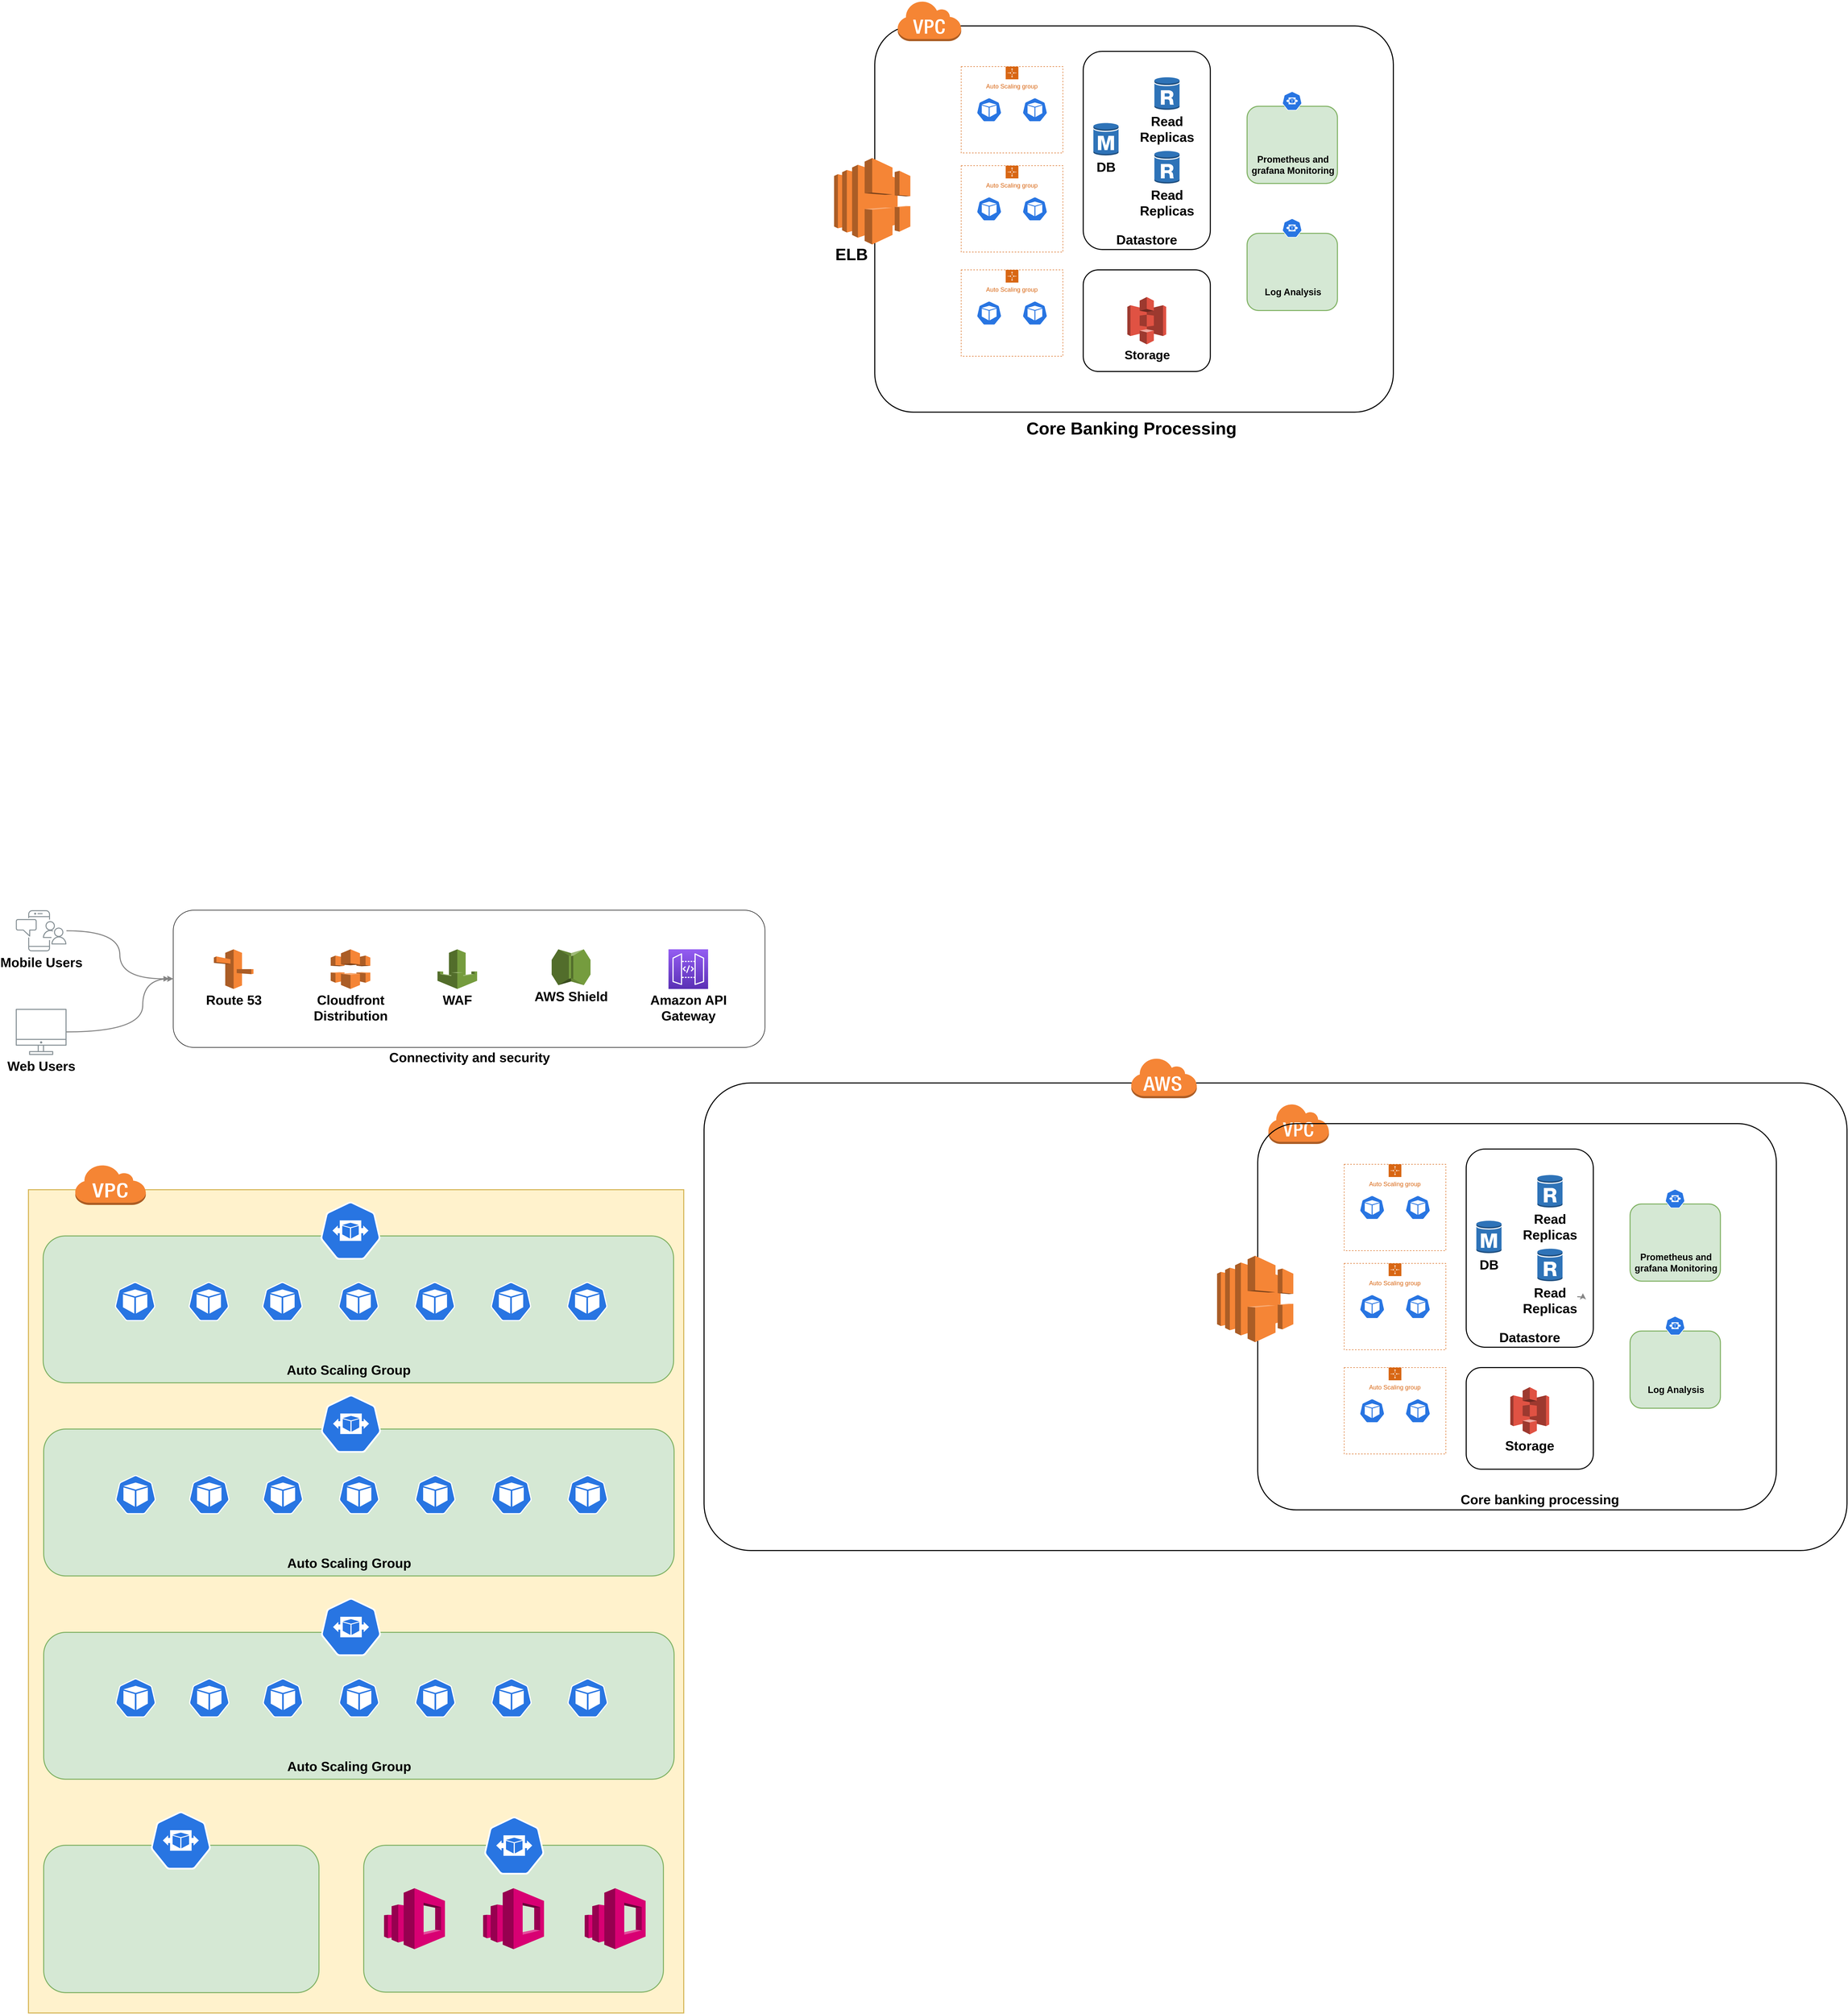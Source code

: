 <mxfile version="15.4.0" type="github">
  <diagram id="Ht1M8jgEwFfnCIfOTk4-" name="Page-1">
    <mxGraphModel dx="2234" dy="3031" grid="1" gridSize="10" guides="1" tooltips="1" connect="1" arrows="1" fold="1" page="1" pageScale="1" pageWidth="1169" pageHeight="827" math="0" shadow="0">
      <root>
        <mxCell id="0" />
        <mxCell id="1" parent="0" />
        <mxCell id="8jDcVQB9mLgturJCLghL-115" value="" style="rounded=0;whiteSpace=wrap;html=1;fontSize=26;strokeWidth=2;fillColor=#fff2cc;strokeColor=#d6b656;fontStyle=1" vertex="1" parent="1">
          <mxGeometry x="190" y="950" width="1290" height="1620" as="geometry" />
        </mxCell>
        <mxCell id="8jDcVQB9mLgturJCLghL-17" value="Connectivity and security" style="text;html=1;align=center;verticalAlign=middle;resizable=0;points=[];autosize=1;strokeColor=none;fillColor=none;fontSize=26;fontStyle=1;fontColor=#000000;" vertex="1" parent="1">
          <mxGeometry x="892.5" y="670" width="330" height="40" as="geometry" />
        </mxCell>
        <mxCell id="8jDcVQB9mLgturJCLghL-16" value="" style="rounded=1;whiteSpace=wrap;html=1;fontSize=26;fontStyle=1;fontColor=#000000;" vertex="1" parent="1">
          <mxGeometry x="475" y="400" width="1165" height="270" as="geometry" />
        </mxCell>
        <mxCell id="UEzPUAAOIrF-is8g5C7q-114" value="Amazon API&lt;br style=&quot;font-size: 26px;&quot;&gt;Gateway&lt;br style=&quot;font-size: 26px;&quot;&gt;" style="outlineConnect=0;fontColor=#000000;gradientColor=#945DF2;gradientDirection=north;fillColor=#5A30B5;strokeColor=#ffffff;dashed=0;verticalLabelPosition=bottom;verticalAlign=top;align=center;html=1;fontSize=26;fontStyle=1;aspect=fixed;shape=mxgraph.aws4.resourceIcon;resIcon=mxgraph.aws4.api_gateway;labelBackgroundColor=#ffffff;" parent="1" vertex="1">
          <mxGeometry x="1450" y="477" width="78" height="78" as="geometry" />
        </mxCell>
        <mxCell id="tOSdlADLp0MFVeMP-LaB-2" value="&lt;font style=&quot;font-size: 26px;&quot;&gt;&lt;span style=&quot;font-size: 26px;&quot;&gt;Cloudfront&lt;br style=&quot;font-size: 26px;&quot;&gt;Distribution&lt;/span&gt;&lt;/font&gt;" style="outlineConnect=0;dashed=0;verticalLabelPosition=bottom;verticalAlign=top;align=center;html=1;shape=mxgraph.aws3.cloudfront;fillColor=#F58536;gradientColor=none;fontSize=26;fontStyle=1;fontColor=#000000;" parent="1" vertex="1">
          <mxGeometry x="785" y="477" width="78" height="78" as="geometry" />
        </mxCell>
        <mxCell id="tOSdlADLp0MFVeMP-LaB-8" value="&lt;span style=&quot;font-size: 26px;&quot;&gt;&lt;font style=&quot;font-size: 26px;&quot;&gt;Route 53&lt;/font&gt;&lt;/span&gt;" style="outlineConnect=0;dashed=0;verticalLabelPosition=bottom;verticalAlign=top;align=center;html=1;shape=mxgraph.aws3.route_53;fillColor=#F58536;gradientColor=none;fontSize=26;fontStyle=1;fontColor=#000000;" parent="1" vertex="1">
          <mxGeometry x="555" y="477" width="78" height="78" as="geometry" />
        </mxCell>
        <mxCell id="tOSdlADLp0MFVeMP-LaB-11" value="" style="group;fontSize=26;fontStyle=1;fontColor=#000000;" parent="1" vertex="1" connectable="0">
          <mxGeometry x="165" y="400" width="100" height="285" as="geometry" />
        </mxCell>
        <mxCell id="UEzPUAAOIrF-is8g5C7q-109" value="Web Users" style="outlineConnect=0;gradientColor=none;fontColor=#000000;strokeColor=none;fillColor=#879196;dashed=0;verticalLabelPosition=bottom;verticalAlign=top;align=center;html=1;fontSize=26;fontStyle=1;aspect=fixed;shape=mxgraph.aws4.illustration_desktop;pointerEvents=1;labelBackgroundColor=#ffffff;" parent="tOSdlADLp0MFVeMP-LaB-11" vertex="1">
          <mxGeometry y="194" width="100" height="91" as="geometry" />
        </mxCell>
        <mxCell id="UEzPUAAOIrF-is8g5C7q-110" value="&lt;font style=&quot;font-size: 26px;&quot;&gt;Mobile Users&lt;/font&gt;" style="outlineConnect=0;gradientColor=none;fontColor=#000000;strokeColor=none;fillColor=#879196;dashed=0;verticalLabelPosition=bottom;verticalAlign=top;align=center;html=1;fontSize=26;fontStyle=1;aspect=fixed;shape=mxgraph.aws4.illustration_notification;pointerEvents=1;labelBackgroundColor=#ffffff;" parent="tOSdlADLp0MFVeMP-LaB-11" vertex="1">
          <mxGeometry width="100" height="81" as="geometry" />
        </mxCell>
        <mxCell id="tOSdlADLp0MFVeMP-LaB-24" style="edgeStyle=orthogonalEdgeStyle;curved=1;rounded=0;orthogonalLoop=1;jettySize=auto;html=1;entryX=0;entryY=0.5;entryDx=0;entryDy=0;endArrow=doubleBlock;endFill=1;strokeColor=#858585;strokeWidth=2;fontSize=26;fontStyle=1;fontColor=#000000;" parent="1" source="UEzPUAAOIrF-is8g5C7q-110" target="8jDcVQB9mLgturJCLghL-16" edge="1">
          <mxGeometry x="165" y="400" as="geometry" />
        </mxCell>
        <mxCell id="8jDcVQB9mLgturJCLghL-1" value="WAF" style="outlineConnect=0;dashed=0;verticalLabelPosition=bottom;verticalAlign=top;align=center;html=1;shape=mxgraph.aws3.waf;fillColor=#759C3E;gradientColor=none;fontSize=26;fontStyle=1;fontColor=#000000;" vertex="1" parent="1">
          <mxGeometry x="995.25" y="477" width="78" height="78" as="geometry" />
        </mxCell>
        <mxCell id="8jDcVQB9mLgturJCLghL-2" style="edgeStyle=orthogonalEdgeStyle;orthogonalLoop=1;jettySize=auto;html=1;entryX=0;entryY=0.5;entryDx=0;entryDy=0;fontSize=26;fontStyle=1;fontColor=#000000;strokeColor=#858585;curved=1;strokeWidth=2;" edge="1" parent="1" source="UEzPUAAOIrF-is8g5C7q-109" target="8jDcVQB9mLgturJCLghL-16">
          <mxGeometry x="165" y="400" as="geometry">
            <Array as="points">
              <mxPoint x="415" y="640" />
              <mxPoint x="415" y="535" />
            </Array>
          </mxGeometry>
        </mxCell>
        <mxCell id="8jDcVQB9mLgturJCLghL-113" value="" style="outlineConnect=0;dashed=0;verticalLabelPosition=bottom;verticalAlign=top;align=center;html=1;shape=mxgraph.aws3.virtual_private_cloud;fillColor=#F58534;gradientColor=none;fontSize=26;fontColor=#000000;strokeWidth=2;fontStyle=1" vertex="1" parent="1">
          <mxGeometry x="281.04" y="900" width="140" height="80" as="geometry" />
        </mxCell>
        <mxCell id="8jDcVQB9mLgturJCLghL-260" value="" style="group;fontSize=26;fontStyle=1" vertex="1" connectable="0" parent="1">
          <mxGeometry x="219" y="970" width="1241" height="360" as="geometry" />
        </mxCell>
        <mxCell id="8jDcVQB9mLgturJCLghL-19" value="" style="rounded=1;whiteSpace=wrap;html=1;fontSize=26;fillColor=#d5e8d4;strokeWidth=2;fontStyle=1;strokeColor=#82b366;" vertex="1" parent="8jDcVQB9mLgturJCLghL-260">
          <mxGeometry y="71.03" width="1241" height="288.97" as="geometry" />
        </mxCell>
        <mxCell id="8jDcVQB9mLgturJCLghL-246" value="" style="sketch=0;html=1;dashed=0;whitespace=wrap;fillColor=#2875E2;strokeColor=#ffffff;points=[[0.005,0.63,0],[0.1,0.2,0],[0.9,0.2,0],[0.5,0,0],[0.995,0.63,0],[0.72,0.99,0],[0.5,1,0],[0.28,0.99,0]];shape=mxgraph.kubernetes.icon;prIcon=hpa;fontSize=26;fontColor=#000000;fontStyle=1" vertex="1" parent="8jDcVQB9mLgturJCLghL-260">
          <mxGeometry x="545.86" width="118.29" height="121.04" as="geometry" />
        </mxCell>
        <mxCell id="8jDcVQB9mLgturJCLghL-250" value="&lt;span style=&quot;font-size: 26px;&quot;&gt;Auto Scaling Group&lt;/span&gt;" style="text;html=1;align=center;verticalAlign=middle;resizable=0;points=[];autosize=1;strokeColor=none;fillColor=none;fontSize=26;fontColor=#000000;fontStyle=1" vertex="1" parent="8jDcVQB9mLgturJCLghL-260">
          <mxGeometry x="471" y="315" width="260" height="40" as="geometry" />
        </mxCell>
        <mxCell id="8jDcVQB9mLgturJCLghL-252" value="" style="sketch=0;html=1;dashed=0;whitespace=wrap;fillColor=#2875E2;strokeColor=#ffffff;points=[[0.005,0.63,0],[0.1,0.2,0],[0.9,0.2,0],[0.5,0,0],[0.995,0.63,0],[0.72,0.99,0],[0.5,1,0],[0.28,0.99,0]];shape=mxgraph.kubernetes.icon;prIcon=pod;fontSize=26;fontColor=#000000;fontStyle=1" vertex="1" parent="8jDcVQB9mLgturJCLghL-260">
          <mxGeometry x="141" y="160" width="80" height="80" as="geometry" />
        </mxCell>
        <mxCell id="8jDcVQB9mLgturJCLghL-253" value="" style="sketch=0;html=1;dashed=0;whitespace=wrap;fillColor=#2875E2;strokeColor=#ffffff;points=[[0.005,0.63,0],[0.1,0.2,0],[0.9,0.2,0],[0.5,0,0],[0.995,0.63,0],[0.72,0.99,0],[0.5,1,0],[0.28,0.99,0]];shape=mxgraph.kubernetes.icon;prIcon=pod;fontSize=26;fontColor=#000000;fontStyle=1" vertex="1" parent="8jDcVQB9mLgturJCLghL-260">
          <mxGeometry x="286" y="160" width="80" height="80" as="geometry" />
        </mxCell>
        <mxCell id="8jDcVQB9mLgturJCLghL-254" value="" style="sketch=0;html=1;dashed=0;whitespace=wrap;fillColor=#2875E2;strokeColor=#ffffff;points=[[0.005,0.63,0],[0.1,0.2,0],[0.9,0.2,0],[0.5,0,0],[0.995,0.63,0],[0.72,0.99,0],[0.5,1,0],[0.28,0.99,0]];shape=mxgraph.kubernetes.icon;prIcon=pod;fontSize=26;fontColor=#000000;fontStyle=1" vertex="1" parent="8jDcVQB9mLgturJCLghL-260">
          <mxGeometry x="431" y="160" width="80" height="80" as="geometry" />
        </mxCell>
        <mxCell id="8jDcVQB9mLgturJCLghL-255" value="" style="sketch=0;html=1;dashed=0;whitespace=wrap;fillColor=#2875E2;strokeColor=#ffffff;points=[[0.005,0.63,0],[0.1,0.2,0],[0.9,0.2,0],[0.5,0,0],[0.995,0.63,0],[0.72,0.99,0],[0.5,1,0],[0.28,0.99,0]];shape=mxgraph.kubernetes.icon;prIcon=pod;fontSize=26;fontColor=#000000;fontStyle=1" vertex="1" parent="8jDcVQB9mLgturJCLghL-260">
          <mxGeometry x="581" y="160" width="80" height="80" as="geometry" />
        </mxCell>
        <mxCell id="8jDcVQB9mLgturJCLghL-256" value="" style="sketch=0;html=1;dashed=0;whitespace=wrap;fillColor=#2875E2;strokeColor=#ffffff;points=[[0.005,0.63,0],[0.1,0.2,0],[0.9,0.2,0],[0.5,0,0],[0.995,0.63,0],[0.72,0.99,0],[0.5,1,0],[0.28,0.99,0]];shape=mxgraph.kubernetes.icon;prIcon=pod;fontSize=26;fontColor=#000000;fontStyle=1" vertex="1" parent="8jDcVQB9mLgturJCLghL-260">
          <mxGeometry x="731" y="160" width="80" height="80" as="geometry" />
        </mxCell>
        <mxCell id="8jDcVQB9mLgturJCLghL-257" value="" style="sketch=0;html=1;dashed=0;whitespace=wrap;fillColor=#2875E2;strokeColor=#ffffff;points=[[0.005,0.63,0],[0.1,0.2,0],[0.9,0.2,0],[0.5,0,0],[0.995,0.63,0],[0.72,0.99,0],[0.5,1,0],[0.28,0.99,0]];shape=mxgraph.kubernetes.icon;prIcon=pod;fontSize=26;fontColor=#000000;fontStyle=1" vertex="1" parent="8jDcVQB9mLgturJCLghL-260">
          <mxGeometry x="881" y="160" width="80" height="80" as="geometry" />
        </mxCell>
        <mxCell id="8jDcVQB9mLgturJCLghL-258" value="" style="sketch=0;html=1;dashed=0;whitespace=wrap;fillColor=#2875E2;strokeColor=#ffffff;points=[[0.005,0.63,0],[0.1,0.2,0],[0.9,0.2,0],[0.5,0,0],[0.995,0.63,0],[0.72,0.99,0],[0.5,1,0],[0.28,0.99,0]];shape=mxgraph.kubernetes.icon;prIcon=pod;fontSize=26;fontColor=#000000;fontStyle=1" vertex="1" parent="8jDcVQB9mLgturJCLghL-260">
          <mxGeometry x="1031" y="160" width="80" height="80" as="geometry" />
        </mxCell>
        <mxCell id="8jDcVQB9mLgturJCLghL-261" value="" style="group;fontSize=26;fontStyle=1" vertex="1" connectable="0" parent="1">
          <mxGeometry x="220" y="1350" width="1241" height="360" as="geometry" />
        </mxCell>
        <mxCell id="8jDcVQB9mLgturJCLghL-262" value="" style="rounded=1;whiteSpace=wrap;html=1;fontSize=26;fillColor=#d5e8d4;strokeWidth=2;fontStyle=1;strokeColor=#82b366;" vertex="1" parent="8jDcVQB9mLgturJCLghL-261">
          <mxGeometry y="71.03" width="1241" height="288.97" as="geometry" />
        </mxCell>
        <mxCell id="8jDcVQB9mLgturJCLghL-263" value="" style="sketch=0;html=1;dashed=0;whitespace=wrap;fillColor=#2875E2;strokeColor=#ffffff;points=[[0.005,0.63,0],[0.1,0.2,0],[0.9,0.2,0],[0.5,0,0],[0.995,0.63,0],[0.72,0.99,0],[0.5,1,0],[0.28,0.99,0]];shape=mxgraph.kubernetes.icon;prIcon=hpa;fontSize=26;fontColor=#000000;fontStyle=1" vertex="1" parent="8jDcVQB9mLgturJCLghL-261">
          <mxGeometry x="545.86" width="118.29" height="121.04" as="geometry" />
        </mxCell>
        <mxCell id="8jDcVQB9mLgturJCLghL-264" value="&lt;span style=&quot;font-size: 26px;&quot;&gt;Auto Scaling Group&lt;/span&gt;" style="text;html=1;align=center;verticalAlign=middle;resizable=0;points=[];autosize=1;strokeColor=none;fillColor=none;fontSize=26;fontColor=#000000;fontStyle=1" vertex="1" parent="8jDcVQB9mLgturJCLghL-261">
          <mxGeometry x="471" y="315" width="260" height="40" as="geometry" />
        </mxCell>
        <mxCell id="8jDcVQB9mLgturJCLghL-265" value="" style="sketch=0;html=1;dashed=0;whitespace=wrap;fillColor=#2875E2;strokeColor=#ffffff;points=[[0.005,0.63,0],[0.1,0.2,0],[0.9,0.2,0],[0.5,0,0],[0.995,0.63,0],[0.72,0.99,0],[0.5,1,0],[0.28,0.99,0]];shape=mxgraph.kubernetes.icon;prIcon=pod;fontSize=26;fontColor=#000000;fontStyle=1" vertex="1" parent="8jDcVQB9mLgturJCLghL-261">
          <mxGeometry x="141" y="160" width="80" height="80" as="geometry" />
        </mxCell>
        <mxCell id="8jDcVQB9mLgturJCLghL-266" value="" style="sketch=0;html=1;dashed=0;whitespace=wrap;fillColor=#2875E2;strokeColor=#ffffff;points=[[0.005,0.63,0],[0.1,0.2,0],[0.9,0.2,0],[0.5,0,0],[0.995,0.63,0],[0.72,0.99,0],[0.5,1,0],[0.28,0.99,0]];shape=mxgraph.kubernetes.icon;prIcon=pod;fontSize=26;fontColor=#000000;fontStyle=1" vertex="1" parent="8jDcVQB9mLgturJCLghL-261">
          <mxGeometry x="286" y="160" width="80" height="80" as="geometry" />
        </mxCell>
        <mxCell id="8jDcVQB9mLgturJCLghL-267" value="" style="sketch=0;html=1;dashed=0;whitespace=wrap;fillColor=#2875E2;strokeColor=#ffffff;points=[[0.005,0.63,0],[0.1,0.2,0],[0.9,0.2,0],[0.5,0,0],[0.995,0.63,0],[0.72,0.99,0],[0.5,1,0],[0.28,0.99,0]];shape=mxgraph.kubernetes.icon;prIcon=pod;fontSize=26;fontColor=#000000;fontStyle=1" vertex="1" parent="8jDcVQB9mLgturJCLghL-261">
          <mxGeometry x="431" y="160" width="80" height="80" as="geometry" />
        </mxCell>
        <mxCell id="8jDcVQB9mLgturJCLghL-268" value="" style="sketch=0;html=1;dashed=0;whitespace=wrap;fillColor=#2875E2;strokeColor=#ffffff;points=[[0.005,0.63,0],[0.1,0.2,0],[0.9,0.2,0],[0.5,0,0],[0.995,0.63,0],[0.72,0.99,0],[0.5,1,0],[0.28,0.99,0]];shape=mxgraph.kubernetes.icon;prIcon=pod;fontSize=26;fontColor=#000000;fontStyle=1" vertex="1" parent="8jDcVQB9mLgturJCLghL-261">
          <mxGeometry x="581" y="160" width="80" height="80" as="geometry" />
        </mxCell>
        <mxCell id="8jDcVQB9mLgturJCLghL-269" value="" style="sketch=0;html=1;dashed=0;whitespace=wrap;fillColor=#2875E2;strokeColor=#ffffff;points=[[0.005,0.63,0],[0.1,0.2,0],[0.9,0.2,0],[0.5,0,0],[0.995,0.63,0],[0.72,0.99,0],[0.5,1,0],[0.28,0.99,0]];shape=mxgraph.kubernetes.icon;prIcon=pod;fontSize=26;fontColor=#000000;fontStyle=1" vertex="1" parent="8jDcVQB9mLgturJCLghL-261">
          <mxGeometry x="731" y="160" width="80" height="80" as="geometry" />
        </mxCell>
        <mxCell id="8jDcVQB9mLgturJCLghL-270" value="" style="sketch=0;html=1;dashed=0;whitespace=wrap;fillColor=#2875E2;strokeColor=#ffffff;points=[[0.005,0.63,0],[0.1,0.2,0],[0.9,0.2,0],[0.5,0,0],[0.995,0.63,0],[0.72,0.99,0],[0.5,1,0],[0.28,0.99,0]];shape=mxgraph.kubernetes.icon;prIcon=pod;fontSize=26;fontColor=#000000;fontStyle=1" vertex="1" parent="8jDcVQB9mLgturJCLghL-261">
          <mxGeometry x="881" y="160" width="80" height="80" as="geometry" />
        </mxCell>
        <mxCell id="8jDcVQB9mLgturJCLghL-271" value="" style="sketch=0;html=1;dashed=0;whitespace=wrap;fillColor=#2875E2;strokeColor=#ffffff;points=[[0.005,0.63,0],[0.1,0.2,0],[0.9,0.2,0],[0.5,0,0],[0.995,0.63,0],[0.72,0.99,0],[0.5,1,0],[0.28,0.99,0]];shape=mxgraph.kubernetes.icon;prIcon=pod;fontSize=26;fontColor=#000000;fontStyle=1" vertex="1" parent="8jDcVQB9mLgturJCLghL-261">
          <mxGeometry x="1031" y="160" width="80" height="80" as="geometry" />
        </mxCell>
        <mxCell id="8jDcVQB9mLgturJCLghL-272" value="" style="group;labelBackgroundColor=default;fontSize=26;fontStyle=1" vertex="1" connectable="0" parent="1">
          <mxGeometry x="220" y="1750" width="1241" height="360" as="geometry" />
        </mxCell>
        <mxCell id="8jDcVQB9mLgturJCLghL-273" value="" style="rounded=1;whiteSpace=wrap;html=1;fontSize=26;fillColor=#d5e8d4;strokeWidth=2;fontStyle=1;strokeColor=#82b366;" vertex="1" parent="8jDcVQB9mLgturJCLghL-272">
          <mxGeometry y="71.03" width="1241" height="288.97" as="geometry" />
        </mxCell>
        <mxCell id="8jDcVQB9mLgturJCLghL-274" value="" style="sketch=0;html=1;dashed=0;whitespace=wrap;fillColor=#2875E2;strokeColor=#ffffff;points=[[0.005,0.63,0],[0.1,0.2,0],[0.9,0.2,0],[0.5,0,0],[0.995,0.63,0],[0.72,0.99,0],[0.5,1,0],[0.28,0.99,0]];shape=mxgraph.kubernetes.icon;prIcon=hpa;fontSize=26;fontColor=#000000;fontStyle=1" vertex="1" parent="8jDcVQB9mLgturJCLghL-272">
          <mxGeometry x="545.86" width="118.29" height="121.04" as="geometry" />
        </mxCell>
        <mxCell id="8jDcVQB9mLgturJCLghL-275" value="&lt;span style=&quot;font-size: 26px;&quot;&gt;Auto Scaling Group&lt;/span&gt;" style="text;html=1;align=center;verticalAlign=middle;resizable=0;points=[];autosize=1;strokeColor=none;fillColor=none;fontSize=26;fontColor=#000000;fontStyle=1" vertex="1" parent="8jDcVQB9mLgturJCLghL-272">
          <mxGeometry x="471" y="315" width="260" height="40" as="geometry" />
        </mxCell>
        <mxCell id="8jDcVQB9mLgturJCLghL-276" value="" style="sketch=0;html=1;dashed=0;whitespace=wrap;fillColor=#2875E2;strokeColor=#ffffff;points=[[0.005,0.63,0],[0.1,0.2,0],[0.9,0.2,0],[0.5,0,0],[0.995,0.63,0],[0.72,0.99,0],[0.5,1,0],[0.28,0.99,0]];shape=mxgraph.kubernetes.icon;prIcon=pod;fontSize=26;fontColor=#000000;fontStyle=1" vertex="1" parent="8jDcVQB9mLgturJCLghL-272">
          <mxGeometry x="141" y="160" width="80" height="80" as="geometry" />
        </mxCell>
        <mxCell id="8jDcVQB9mLgturJCLghL-277" value="" style="sketch=0;html=1;dashed=0;whitespace=wrap;fillColor=#2875E2;strokeColor=#ffffff;points=[[0.005,0.63,0],[0.1,0.2,0],[0.9,0.2,0],[0.5,0,0],[0.995,0.63,0],[0.72,0.99,0],[0.5,1,0],[0.28,0.99,0]];shape=mxgraph.kubernetes.icon;prIcon=pod;fontSize=26;fontColor=#000000;fontStyle=1" vertex="1" parent="8jDcVQB9mLgturJCLghL-272">
          <mxGeometry x="286" y="160" width="80" height="80" as="geometry" />
        </mxCell>
        <mxCell id="8jDcVQB9mLgturJCLghL-278" value="" style="sketch=0;html=1;dashed=0;whitespace=wrap;fillColor=#2875E2;strokeColor=#ffffff;points=[[0.005,0.63,0],[0.1,0.2,0],[0.9,0.2,0],[0.5,0,0],[0.995,0.63,0],[0.72,0.99,0],[0.5,1,0],[0.28,0.99,0]];shape=mxgraph.kubernetes.icon;prIcon=pod;fontSize=26;fontColor=#000000;fontStyle=1" vertex="1" parent="8jDcVQB9mLgturJCLghL-272">
          <mxGeometry x="431" y="160" width="80" height="80" as="geometry" />
        </mxCell>
        <mxCell id="8jDcVQB9mLgturJCLghL-279" value="" style="sketch=0;html=1;dashed=0;whitespace=wrap;fillColor=#2875E2;strokeColor=#ffffff;points=[[0.005,0.63,0],[0.1,0.2,0],[0.9,0.2,0],[0.5,0,0],[0.995,0.63,0],[0.72,0.99,0],[0.5,1,0],[0.28,0.99,0]];shape=mxgraph.kubernetes.icon;prIcon=pod;fontSize=26;fontColor=#000000;fontStyle=1" vertex="1" parent="8jDcVQB9mLgturJCLghL-272">
          <mxGeometry x="581" y="160" width="80" height="80" as="geometry" />
        </mxCell>
        <mxCell id="8jDcVQB9mLgturJCLghL-280" value="" style="sketch=0;html=1;dashed=0;whitespace=wrap;fillColor=#2875E2;strokeColor=#ffffff;points=[[0.005,0.63,0],[0.1,0.2,0],[0.9,0.2,0],[0.5,0,0],[0.995,0.63,0],[0.72,0.99,0],[0.5,1,0],[0.28,0.99,0]];shape=mxgraph.kubernetes.icon;prIcon=pod;fontSize=26;fontColor=#000000;fontStyle=1" vertex="1" parent="8jDcVQB9mLgturJCLghL-272">
          <mxGeometry x="731" y="160" width="80" height="80" as="geometry" />
        </mxCell>
        <mxCell id="8jDcVQB9mLgturJCLghL-281" value="" style="sketch=0;html=1;dashed=0;whitespace=wrap;fillColor=#2875E2;strokeColor=#ffffff;points=[[0.005,0.63,0],[0.1,0.2,0],[0.9,0.2,0],[0.5,0,0],[0.995,0.63,0],[0.72,0.99,0],[0.5,1,0],[0.28,0.99,0]];shape=mxgraph.kubernetes.icon;prIcon=pod;fontSize=26;fontColor=#000000;fontStyle=1" vertex="1" parent="8jDcVQB9mLgturJCLghL-272">
          <mxGeometry x="881" y="160" width="80" height="80" as="geometry" />
        </mxCell>
        <mxCell id="8jDcVQB9mLgturJCLghL-282" value="" style="sketch=0;html=1;dashed=0;whitespace=wrap;fillColor=#2875E2;strokeColor=#ffffff;points=[[0.005,0.63,0],[0.1,0.2,0],[0.9,0.2,0],[0.5,0,0],[0.995,0.63,0],[0.72,0.99,0],[0.5,1,0],[0.28,0.99,0]];shape=mxgraph.kubernetes.icon;prIcon=pod;fontSize=26;fontColor=#000000;fontStyle=1" vertex="1" parent="8jDcVQB9mLgturJCLghL-272">
          <mxGeometry x="1031" y="160" width="80" height="80" as="geometry" />
        </mxCell>
        <mxCell id="8jDcVQB9mLgturJCLghL-297" value="&lt;span style=&quot;font-size: 26px;&quot;&gt;Auto Scaling Group&lt;/span&gt;" style="text;html=1;align=center;verticalAlign=middle;resizable=0;points=[];autosize=1;strokeColor=none;fillColor=none;fontSize=26;fontColor=#000000;fontStyle=1" vertex="1" parent="1">
          <mxGeometry x="364.86" y="2490" width="260" height="40" as="geometry" />
        </mxCell>
        <mxCell id="8jDcVQB9mLgturJCLghL-323" value="" style="group;fontSize=26;fontStyle=1" vertex="1" connectable="0" parent="1">
          <mxGeometry x="850" y="2240" width="650" height="288.97" as="geometry" />
        </mxCell>
        <mxCell id="8jDcVQB9mLgturJCLghL-322" value="" style="rounded=1;whiteSpace=wrap;html=1;fontSize=26;fillColor=#d5e8d4;strokeWidth=2;fontStyle=1;strokeColor=#82b366;" vertex="1" parent="8jDcVQB9mLgturJCLghL-323">
          <mxGeometry width="590" height="288.97" as="geometry" />
        </mxCell>
        <mxCell id="8jDcVQB9mLgturJCLghL-319" value="" style="outlineConnect=0;dashed=0;verticalLabelPosition=bottom;verticalAlign=top;align=center;html=1;shape=mxgraph.aws3.elasticsearch_service;fillColor=#d80073;labelBackgroundColor=default;fontSize=26;strokeWidth=2;strokeColor=#A50040;fontColor=#ffffff;fontStyle=1" vertex="1" parent="8jDcVQB9mLgturJCLghL-323">
          <mxGeometry x="40" y="84.49" width="120" height="120" as="geometry" />
        </mxCell>
        <mxCell id="8jDcVQB9mLgturJCLghL-320" value="" style="outlineConnect=0;dashed=0;verticalLabelPosition=bottom;verticalAlign=top;align=center;html=1;shape=mxgraph.aws3.elasticsearch_service;fillColor=#d80073;labelBackgroundColor=default;fontSize=26;strokeWidth=2;strokeColor=#A50040;fontColor=#ffffff;fontStyle=1" vertex="1" parent="8jDcVQB9mLgturJCLghL-323">
          <mxGeometry x="235" y="84.49" width="120" height="120" as="geometry" />
        </mxCell>
        <mxCell id="8jDcVQB9mLgturJCLghL-321" value="" style="outlineConnect=0;dashed=0;verticalLabelPosition=bottom;verticalAlign=top;align=center;html=1;shape=mxgraph.aws3.elasticsearch_service;fillColor=#d80073;labelBackgroundColor=default;fontSize=26;strokeWidth=2;strokeColor=#A50040;fontColor=#ffffff;fontStyle=1" vertex="1" parent="8jDcVQB9mLgturJCLghL-323">
          <mxGeometry x="435" y="84.49" width="120" height="120" as="geometry" />
        </mxCell>
        <mxCell id="8jDcVQB9mLgturJCLghL-325" value="" style="sketch=0;html=1;dashed=0;whitespace=wrap;fillColor=#2875E2;strokeColor=#ffffff;points=[[0.005,0.63,0],[0.1,0.2,0],[0.9,0.2,0],[0.5,0,0],[0.995,0.63,0],[0.72,0.99,0],[0.5,1,0],[0.28,0.99,0]];shape=mxgraph.kubernetes.icon;prIcon=hpa;fontSize=26;fontColor=#000000;fontStyle=1" vertex="1" parent="1">
          <mxGeometry x="1087.21" y="2180" width="118.29" height="121.04" as="geometry" />
        </mxCell>
        <mxCell id="8jDcVQB9mLgturJCLghL-327" value="&lt;span style=&quot;font-size: 26px;&quot;&gt;AWS Shield&lt;/span&gt;" style="outlineConnect=0;dashed=0;verticalLabelPosition=bottom;verticalAlign=top;align=center;html=1;shape=mxgraph.aws3.shield;fillColor=#759C3E;gradientColor=none;labelBackgroundColor=default;fontSize=26;fontColor=#000000;strokeWidth=2;fontStyle=1" vertex="1" parent="1">
          <mxGeometry x="1220" y="477" width="76.5" height="70.5" as="geometry" />
        </mxCell>
        <mxCell id="8jDcVQB9mLgturJCLghL-328" value="" style="rounded=1;arcSize=10;dashed=0;fillColor=none;gradientColor=none;strokeWidth=2;labelBackgroundColor=default;fontSize=26;fontColor=#000000;fontStyle=1" vertex="1" parent="1">
          <mxGeometry x="1520" y="740" width="2250" height="920" as="geometry" />
        </mxCell>
        <mxCell id="8jDcVQB9mLgturJCLghL-329" value="" style="dashed=0;html=1;shape=mxgraph.aws3.cloud;fillColor=#F58536;gradientColor=none;dashed=0;labelBackgroundColor=default;fontSize=26;fontColor=#000000;strokeWidth=2;fontStyle=1" vertex="1" parent="1">
          <mxGeometry x="2360" y="690" width="130" height="80" as="geometry" />
        </mxCell>
        <mxCell id="8jDcVQB9mLgturJCLghL-352" value="" style="group" vertex="1" connectable="0" parent="1">
          <mxGeometry x="2610" y="780" width="1111" height="850.52" as="geometry" />
        </mxCell>
        <mxCell id="8jDcVQB9mLgturJCLghL-331" value="" style="dashed=0;html=1;shape=mxgraph.aws3.virtual_private_cloud;fillColor=#F58536;gradientColor=none;dashed=0;labelBackgroundColor=default;fontSize=26;fontColor=#000000;strokeWidth=2;fontStyle=1" vertex="1" parent="8jDcVQB9mLgturJCLghL-352">
          <mxGeometry x="20.018" width="120.108" height="80" as="geometry" />
        </mxCell>
        <mxCell id="8jDcVQB9mLgturJCLghL-353" value="Core banking processing" style="text;html=1;align=center;verticalAlign=middle;resizable=0;points=[];autosize=1;strokeColor=none;fillColor=none;fontSize=26;fontColor=#000000;fontStyle=1" vertex="1" parent="8jDcVQB9mLgturJCLghL-352">
          <mxGeometry x="390.351" y="760" width="330" height="40" as="geometry" />
        </mxCell>
        <mxCell id="8jDcVQB9mLgturJCLghL-359" value="&lt;b&gt;Storage&lt;/b&gt;" style="outlineConnect=0;dashed=0;verticalLabelPosition=bottom;verticalAlign=top;align=center;html=1;shape=mxgraph.aws3.s3;fillColor=#E05243;gradientColor=none;labelBackgroundColor=default;fontSize=26;fontColor=#000000;strokeWidth=2;" vertex="1" parent="8jDcVQB9mLgturJCLghL-352">
          <mxGeometry x="497.198" y="558.5" width="76.569" height="93" as="geometry" />
        </mxCell>
        <mxCell id="8jDcVQB9mLgturJCLghL-360" style="edgeStyle=orthogonalEdgeStyle;curved=1;orthogonalLoop=1;jettySize=auto;html=1;exitX=0.5;exitY=0.99;exitDx=0;exitDy=0;exitPerimeter=0;entryX=1;entryY=0.89;entryDx=0;entryDy=0;entryPerimeter=0;fontSize=26;fontColor=#000000;strokeColor=#858585;strokeWidth=2;" edge="1" parent="8jDcVQB9mLgturJCLghL-352">
          <mxGeometry relative="1" as="geometry">
            <mxPoint x="615.304" y="380.34" as="sourcePoint" />
            <mxPoint x="640.076" y="373.74" as="targetPoint" />
          </mxGeometry>
        </mxCell>
        <mxCell id="8jDcVQB9mLgturJCLghL-395" value="" style="group" vertex="1" connectable="0" parent="8jDcVQB9mLgturJCLghL-352">
          <mxGeometry x="-80.072" y="40" width="1146.454" height="770" as="geometry" />
        </mxCell>
        <mxCell id="8jDcVQB9mLgturJCLghL-372" value="" style="rounded=1;whiteSpace=wrap;html=1;labelBackgroundColor=default;fontSize=26;fontColor=#000000;strokeWidth=2;fillColor=none;" vertex="1" parent="8jDcVQB9mLgturJCLghL-395">
          <mxGeometry x="490.441" y="480" width="250.225" height="200" as="geometry" />
        </mxCell>
        <mxCell id="8jDcVQB9mLgturJCLghL-330" value="" style="rounded=1;arcSize=10;dashed=0;fillColor=none;gradientColor=none;strokeWidth=2;labelBackgroundColor=default;fontSize=26;fontColor=#000000;fontStyle=1" vertex="1" parent="8jDcVQB9mLgturJCLghL-395">
          <mxGeometry x="80.072" width="1020.919" height="760" as="geometry" />
        </mxCell>
        <mxCell id="8jDcVQB9mLgturJCLghL-335" value="" style="outlineConnect=0;dashed=0;verticalLabelPosition=bottom;verticalAlign=top;align=center;html=1;shape=mxgraph.aws3.elastic_load_balancing;fillColor=#F58536;gradientColor=none;labelBackgroundColor=default;fontSize=26;fontColor=#000000;strokeWidth=2;" vertex="1" parent="8jDcVQB9mLgturJCLghL-395">
          <mxGeometry y="260" width="150.135" height="170" as="geometry" />
        </mxCell>
        <mxCell id="8jDcVQB9mLgturJCLghL-340" value="" style="group" vertex="1" connectable="0" parent="8jDcVQB9mLgturJCLghL-395">
          <mxGeometry x="250.225" y="275" width="200.18" height="170" as="geometry" />
        </mxCell>
        <mxCell id="8jDcVQB9mLgturJCLghL-341" value="Auto Scaling group" style="points=[[0,0],[0.25,0],[0.5,0],[0.75,0],[1,0],[1,0.25],[1,0.5],[1,0.75],[1,1],[0.75,1],[0.5,1],[0.25,1],[0,1],[0,0.75],[0,0.5],[0,0.25]];outlineConnect=0;gradientColor=none;html=1;whiteSpace=wrap;fontSize=12;fontStyle=0;shape=mxgraph.aws4.groupCenter;grIcon=mxgraph.aws4.group_auto_scaling_group;grStroke=1;strokeColor=#D86613;fillColor=none;verticalAlign=top;align=center;fontColor=#D86613;dashed=1;spacingTop=25;labelBackgroundColor=default;" vertex="1" parent="8jDcVQB9mLgturJCLghL-340">
          <mxGeometry width="200.18" height="170" as="geometry" />
        </mxCell>
        <mxCell id="8jDcVQB9mLgturJCLghL-342" value="" style="sketch=0;html=1;dashed=0;whitespace=wrap;fillColor=#2875E2;strokeColor=#ffffff;points=[[0.005,0.63,0],[0.1,0.2,0],[0.9,0.2,0],[0.5,0,0],[0.995,0.63,0],[0.72,0.99,0],[0.5,1,0],[0.28,0.99,0]];shape=mxgraph.kubernetes.icon;prIcon=pod;labelBackgroundColor=default;fontSize=26;fontColor=#000000;" vertex="1" parent="8jDcVQB9mLgturJCLghL-340">
          <mxGeometry x="30.027" y="61" width="50.045" height="48" as="geometry" />
        </mxCell>
        <mxCell id="8jDcVQB9mLgturJCLghL-343" value="" style="sketch=0;html=1;dashed=0;whitespace=wrap;fillColor=#2875E2;strokeColor=#ffffff;points=[[0.005,0.63,0],[0.1,0.2,0],[0.9,0.2,0],[0.5,0,0],[0.995,0.63,0],[0.72,0.99,0],[0.5,1,0],[0.28,0.99,0]];shape=mxgraph.kubernetes.icon;prIcon=pod;labelBackgroundColor=default;fontSize=26;fontColor=#000000;" vertex="1" parent="8jDcVQB9mLgturJCLghL-340">
          <mxGeometry x="120.108" y="61" width="50.045" height="48" as="geometry" />
        </mxCell>
        <mxCell id="8jDcVQB9mLgturJCLghL-348" value="" style="group" vertex="1" connectable="0" parent="8jDcVQB9mLgturJCLghL-395">
          <mxGeometry x="250.225" y="480" width="200.18" height="170" as="geometry" />
        </mxCell>
        <mxCell id="8jDcVQB9mLgturJCLghL-349" value="Auto Scaling group" style="points=[[0,0],[0.25,0],[0.5,0],[0.75,0],[1,0],[1,0.25],[1,0.5],[1,0.75],[1,1],[0.75,1],[0.5,1],[0.25,1],[0,1],[0,0.75],[0,0.5],[0,0.25]];outlineConnect=0;gradientColor=none;html=1;whiteSpace=wrap;fontSize=12;fontStyle=0;shape=mxgraph.aws4.groupCenter;grIcon=mxgraph.aws4.group_auto_scaling_group;grStroke=1;strokeColor=#D86613;fillColor=none;verticalAlign=top;align=center;fontColor=#D86613;dashed=1;spacingTop=25;labelBackgroundColor=default;" vertex="1" parent="8jDcVQB9mLgturJCLghL-348">
          <mxGeometry width="200.18" height="170" as="geometry" />
        </mxCell>
        <mxCell id="8jDcVQB9mLgturJCLghL-350" value="" style="sketch=0;html=1;dashed=0;whitespace=wrap;fillColor=#2875E2;strokeColor=#ffffff;points=[[0.005,0.63,0],[0.1,0.2,0],[0.9,0.2,0],[0.5,0,0],[0.995,0.63,0],[0.72,0.99,0],[0.5,1,0],[0.28,0.99,0]];shape=mxgraph.kubernetes.icon;prIcon=pod;labelBackgroundColor=default;fontSize=26;fontColor=#000000;" vertex="1" parent="8jDcVQB9mLgturJCLghL-348">
          <mxGeometry x="30.027" y="61" width="50.045" height="48" as="geometry" />
        </mxCell>
        <mxCell id="8jDcVQB9mLgturJCLghL-351" value="" style="sketch=0;html=1;dashed=0;whitespace=wrap;fillColor=#2875E2;strokeColor=#ffffff;points=[[0.005,0.63,0],[0.1,0.2,0],[0.9,0.2,0],[0.5,0,0],[0.995,0.63,0],[0.72,0.99,0],[0.5,1,0],[0.28,0.99,0]];shape=mxgraph.kubernetes.icon;prIcon=pod;labelBackgroundColor=default;fontSize=26;fontColor=#000000;" vertex="1" parent="8jDcVQB9mLgturJCLghL-348">
          <mxGeometry x="120.108" y="61" width="50.045" height="48" as="geometry" />
        </mxCell>
        <mxCell id="8jDcVQB9mLgturJCLghL-339" value="" style="group" vertex="1" connectable="0" parent="8jDcVQB9mLgturJCLghL-395">
          <mxGeometry x="250.225" y="80" width="200.18" height="170" as="geometry" />
        </mxCell>
        <mxCell id="8jDcVQB9mLgturJCLghL-336" value="Auto Scaling group" style="points=[[0,0],[0.25,0],[0.5,0],[0.75,0],[1,0],[1,0.25],[1,0.5],[1,0.75],[1,1],[0.75,1],[0.5,1],[0.25,1],[0,1],[0,0.75],[0,0.5],[0,0.25]];outlineConnect=0;gradientColor=none;html=1;whiteSpace=wrap;fontSize=12;fontStyle=0;shape=mxgraph.aws4.groupCenter;grIcon=mxgraph.aws4.group_auto_scaling_group;grStroke=1;strokeColor=#D86613;fillColor=none;verticalAlign=top;align=center;fontColor=#D86613;dashed=1;spacingTop=25;labelBackgroundColor=default;" vertex="1" parent="8jDcVQB9mLgturJCLghL-339">
          <mxGeometry width="200.18" height="170" as="geometry" />
        </mxCell>
        <mxCell id="8jDcVQB9mLgturJCLghL-337" value="" style="sketch=0;html=1;dashed=0;whitespace=wrap;fillColor=#2875E2;strokeColor=#ffffff;points=[[0.005,0.63,0],[0.1,0.2,0],[0.9,0.2,0],[0.5,0,0],[0.995,0.63,0],[0.72,0.99,0],[0.5,1,0],[0.28,0.99,0]];shape=mxgraph.kubernetes.icon;prIcon=pod;labelBackgroundColor=default;fontSize=26;fontColor=#000000;" vertex="1" parent="8jDcVQB9mLgturJCLghL-339">
          <mxGeometry x="30.027" y="61" width="50.045" height="48" as="geometry" />
        </mxCell>
        <mxCell id="8jDcVQB9mLgturJCLghL-338" value="" style="sketch=0;html=1;dashed=0;whitespace=wrap;fillColor=#2875E2;strokeColor=#ffffff;points=[[0.005,0.63,0],[0.1,0.2,0],[0.9,0.2,0],[0.5,0,0],[0.995,0.63,0],[0.72,0.99,0],[0.5,1,0],[0.28,0.99,0]];shape=mxgraph.kubernetes.icon;prIcon=pod;labelBackgroundColor=default;fontSize=26;fontColor=#000000;" vertex="1" parent="8jDcVQB9mLgturJCLghL-339">
          <mxGeometry x="120.108" y="61" width="50.045" height="48" as="geometry" />
        </mxCell>
        <mxCell id="8jDcVQB9mLgturJCLghL-371" value="" style="group" vertex="1" connectable="0" parent="8jDcVQB9mLgturJCLghL-395">
          <mxGeometry x="490.441" y="50" width="250.225" height="391" as="geometry" />
        </mxCell>
        <mxCell id="8jDcVQB9mLgturJCLghL-364" value="&lt;b&gt;Read &lt;br&gt;Replicas&lt;/b&gt;" style="outlineConnect=0;dashed=0;verticalLabelPosition=bottom;verticalAlign=top;align=center;html=1;shape=mxgraph.aws3.rds_db_instance_read_replica;fillColor=#2E73B8;gradientColor=none;labelBackgroundColor=default;fontSize=26;fontColor=#000000;strokeWidth=2;" vertex="1" parent="8jDcVQB9mLgturJCLghL-371">
          <mxGeometry x="140.126" y="50" width="49.545" height="66" as="geometry" />
        </mxCell>
        <mxCell id="8jDcVQB9mLgturJCLghL-365" value="&lt;b&gt;DB&lt;/b&gt;" style="outlineConnect=0;dashed=0;verticalLabelPosition=bottom;verticalAlign=top;align=center;html=1;shape=mxgraph.aws3.rds_db_instance;fillColor=#2E73B8;gradientColor=none;labelBackgroundColor=default;fontSize=26;fontColor=#000000;strokeWidth=2;" vertex="1" parent="8jDcVQB9mLgturJCLghL-371">
          <mxGeometry x="20.018" y="140" width="49.545" height="66" as="geometry" />
        </mxCell>
        <mxCell id="8jDcVQB9mLgturJCLghL-366" value="&lt;b&gt;Read&lt;br&gt;Replicas&lt;/b&gt;" style="outlineConnect=0;dashed=0;verticalLabelPosition=bottom;verticalAlign=top;align=center;html=1;shape=mxgraph.aws3.rds_db_instance_read_replica;fillColor=#2E73B8;gradientColor=none;labelBackgroundColor=default;fontSize=26;fontColor=#000000;strokeWidth=2;" vertex="1" parent="8jDcVQB9mLgturJCLghL-371">
          <mxGeometry x="140.126" y="195" width="49.545" height="66" as="geometry" />
        </mxCell>
        <mxCell id="8jDcVQB9mLgturJCLghL-363" value="" style="rounded=1;whiteSpace=wrap;html=1;labelBackgroundColor=default;fontSize=26;fontColor=#000000;strokeWidth=2;fillColor=none;" vertex="1" parent="8jDcVQB9mLgturJCLghL-371">
          <mxGeometry width="250.225" height="390" as="geometry" />
        </mxCell>
        <mxCell id="8jDcVQB9mLgturJCLghL-373" value="&lt;b&gt;Datastore&lt;/b&gt;" style="text;html=1;align=center;verticalAlign=middle;resizable=0;points=[];autosize=1;strokeColor=none;fillColor=none;fontSize=26;fontColor=#000000;" vertex="1" parent="8jDcVQB9mLgturJCLghL-371">
          <mxGeometry x="55.05" y="351" width="140" height="40" as="geometry" />
        </mxCell>
        <mxCell id="8jDcVQB9mLgturJCLghL-382" value="" style="group" vertex="1" connectable="0" parent="8jDcVQB9mLgturJCLghL-395">
          <mxGeometry x="760.685" y="80" width="385.77" height="440" as="geometry" />
        </mxCell>
        <mxCell id="8jDcVQB9mLgturJCLghL-375" value="" style="group" vertex="1" connectable="0" parent="8jDcVQB9mLgturJCLghL-382">
          <mxGeometry x="52.349" width="333.42" height="401.91" as="geometry" />
        </mxCell>
        <mxCell id="8jDcVQB9mLgturJCLghL-376" value="" style="rounded=1;whiteSpace=wrap;html=1;fontSize=26;fillColor=#d5e8d4;strokeWidth=2;fontStyle=1;strokeColor=#82b366;" vertex="1" parent="8jDcVQB9mLgturJCLghL-375">
          <mxGeometry y="78.15" width="177.86" height="151.85" as="geometry" />
        </mxCell>
        <mxCell id="8jDcVQB9mLgturJCLghL-377" value="" style="sketch=0;html=1;dashed=0;whitespace=wrap;fillColor=#2875E2;strokeColor=#ffffff;points=[[0.005,0.63,0],[0.1,0.2,0],[0.9,0.2,0],[0.5,0,0],[0.995,0.63,0],[0.72,0.99,0],[0.5,1,0],[0.28,0.99,0]];shape=mxgraph.kubernetes.icon;prIcon=hpa;fontSize=26;fontColor=#000000;fontStyle=1" vertex="1" parent="8jDcVQB9mLgturJCLghL-375">
          <mxGeometry x="69.204" width="38.823" height="135.131" as="geometry" />
        </mxCell>
        <mxCell id="8jDcVQB9mLgturJCLghL-378" value="" style="shape=image;html=1;verticalAlign=top;verticalLabelPosition=bottom;labelBackgroundColor=#ffffff;imageAspect=0;aspect=fixed;image=https://cdn4.iconfinder.com/data/icons/logos-brands-5/24/grafana-128.png;fontSize=26;fontColor=#000000;strokeWidth=2;fillColor=none;fontStyle=1" vertex="1" parent="8jDcVQB9mLgturJCLghL-375">
          <mxGeometry x="72.763" y="111.997" width="33.565" height="33.57" as="geometry" />
        </mxCell>
        <mxCell id="8jDcVQB9mLgturJCLghL-379" value="" style="shape=image;html=1;verticalAlign=top;verticalLabelPosition=bottom;labelBackgroundColor=#ffffff;imageAspect=0;aspect=fixed;image=https://cdn4.iconfinder.com/data/icons/logos-brands-5/24/grafana-128.png;fontSize=26;fontColor=#000000;strokeWidth=2;fillColor=none;fontStyle=1" vertex="1" parent="8jDcVQB9mLgturJCLghL-375">
          <mxGeometry x="13.124" y="111.997" width="33.57" height="33.57" as="geometry" />
        </mxCell>
        <mxCell id="8jDcVQB9mLgturJCLghL-380" value="" style="shape=image;html=1;verticalAlign=top;verticalLabelPosition=bottom;labelBackgroundColor=#ffffff;imageAspect=0;aspect=fixed;image=https://cdn4.iconfinder.com/data/icons/logos-brands-5/24/grafana-128.png;fontSize=26;fontColor=#000000;strokeWidth=2;fillColor=none;fontStyle=1" vertex="1" parent="8jDcVQB9mLgturJCLghL-375">
          <mxGeometry x="132.813" y="111.997" width="33.565" height="33.57" as="geometry" />
        </mxCell>
        <mxCell id="8jDcVQB9mLgturJCLghL-381" value="&lt;b style=&quot;font-size: 18px&quot;&gt;Prometheus and &lt;br&gt;grafana Monitoring&lt;/b&gt;" style="text;html=1;align=center;verticalAlign=middle;resizable=0;points=[];autosize=1;strokeColor=none;fillColor=none;fontSize=18;fontColor=#000000;" vertex="1" parent="8jDcVQB9mLgturJCLghL-375">
          <mxGeometry x="3.414e-13" y="169.005" width="180" height="50" as="geometry" />
        </mxCell>
        <mxCell id="8jDcVQB9mLgturJCLghL-385" value="" style="group" vertex="1" connectable="0" parent="8jDcVQB9mLgturJCLghL-395">
          <mxGeometry x="760.685" y="330" width="385.77" height="440" as="geometry" />
        </mxCell>
        <mxCell id="8jDcVQB9mLgturJCLghL-386" value="" style="group" vertex="1" connectable="0" parent="8jDcVQB9mLgturJCLghL-385">
          <mxGeometry x="52.349" width="333.42" height="401.91" as="geometry" />
        </mxCell>
        <mxCell id="8jDcVQB9mLgturJCLghL-387" value="" style="rounded=1;whiteSpace=wrap;html=1;fontSize=26;fillColor=#d5e8d4;strokeWidth=2;fontStyle=1;strokeColor=#82b366;" vertex="1" parent="8jDcVQB9mLgturJCLghL-386">
          <mxGeometry y="78.15" width="177.86" height="151.85" as="geometry" />
        </mxCell>
        <mxCell id="8jDcVQB9mLgturJCLghL-388" value="" style="sketch=0;html=1;dashed=0;whitespace=wrap;fillColor=#2875E2;strokeColor=#ffffff;points=[[0.005,0.63,0],[0.1,0.2,0],[0.9,0.2,0],[0.5,0,0],[0.995,0.63,0],[0.72,0.99,0],[0.5,1,0],[0.28,0.99,0]];shape=mxgraph.kubernetes.icon;prIcon=hpa;fontSize=26;fontColor=#000000;fontStyle=1" vertex="1" parent="8jDcVQB9mLgturJCLghL-386">
          <mxGeometry x="69.204" width="38.823" height="135.131" as="geometry" />
        </mxCell>
        <mxCell id="8jDcVQB9mLgturJCLghL-392" value="&lt;b&gt;Log Analysis&lt;/b&gt;" style="text;html=1;align=center;verticalAlign=middle;resizable=0;points=[];autosize=1;strokeColor=none;fillColor=none;fontSize=18;fontColor=#000000;" vertex="1" parent="8jDcVQB9mLgturJCLghL-386">
          <mxGeometry x="25.023" y="179.005" width="130" height="30" as="geometry" />
        </mxCell>
        <mxCell id="8jDcVQB9mLgturJCLghL-362" value="" style="shape=image;html=1;verticalAlign=top;verticalLabelPosition=bottom;labelBackgroundColor=#ffffff;imageAspect=0;aspect=fixed;image=https://cdn4.iconfinder.com/data/icons/logos-brands-5/24/elasticsearch-128.png;fontSize=26;fontColor=#000000;strokeWidth=2;fillColor=none;" vertex="1" parent="8jDcVQB9mLgturJCLghL-386">
          <mxGeometry x="17.714" y="113.0" width="33.57" height="33.57" as="geometry" />
        </mxCell>
        <mxCell id="8jDcVQB9mLgturJCLghL-393" value="" style="shape=image;html=1;verticalAlign=top;verticalLabelPosition=bottom;labelBackgroundColor=#ffffff;imageAspect=0;aspect=fixed;image=https://cdn4.iconfinder.com/data/icons/logos-brands-5/24/elasticsearch-128.png;fontSize=26;fontColor=#000000;strokeWidth=2;fillColor=none;" vertex="1" parent="8jDcVQB9mLgturJCLghL-386">
          <mxGeometry x="72.763" y="113.0" width="33.57" height="33.57" as="geometry" />
        </mxCell>
        <mxCell id="8jDcVQB9mLgturJCLghL-394" value="" style="shape=image;html=1;verticalAlign=top;verticalLabelPosition=bottom;labelBackgroundColor=#ffffff;imageAspect=0;aspect=fixed;image=https://cdn4.iconfinder.com/data/icons/logos-brands-5/24/elasticsearch-128.png;fontSize=26;fontColor=#000000;strokeWidth=2;fillColor=none;" vertex="1" parent="8jDcVQB9mLgturJCLghL-386">
          <mxGeometry x="127.813" y="113.0" width="33.57" height="33.57" as="geometry" />
        </mxCell>
        <mxCell id="8jDcVQB9mLgturJCLghL-396" value="" style="group" vertex="1" connectable="0" parent="8jDcVQB9mLgturJCLghL-352">
          <mxGeometry x="-834.002" y="-2120" width="1146.454" height="770" as="geometry" />
        </mxCell>
        <mxCell id="8jDcVQB9mLgturJCLghL-397" value="" style="rounded=1;arcSize=10;dashed=0;fillColor=none;gradientColor=none;strokeWidth=2;labelBackgroundColor=default;fontSize=26;fontColor=#000000;fontStyle=1" vertex="1" parent="8jDcVQB9mLgturJCLghL-396">
          <mxGeometry x="80.072" width="1020.919" height="760" as="geometry" />
        </mxCell>
        <mxCell id="8jDcVQB9mLgturJCLghL-398" value="" style="outlineConnect=0;dashed=0;verticalLabelPosition=bottom;verticalAlign=top;align=center;html=1;shape=mxgraph.aws3.elastic_load_balancing;fillColor=#F58536;gradientColor=none;labelBackgroundColor=default;fontSize=26;fontColor=#000000;strokeWidth=2;" vertex="1" parent="8jDcVQB9mLgturJCLghL-396">
          <mxGeometry y="260" width="150.135" height="170" as="geometry" />
        </mxCell>
        <mxCell id="8jDcVQB9mLgturJCLghL-399" value="" style="group" vertex="1" connectable="0" parent="8jDcVQB9mLgturJCLghL-396">
          <mxGeometry x="250.225" y="275" width="200.18" height="170" as="geometry" />
        </mxCell>
        <mxCell id="8jDcVQB9mLgturJCLghL-400" value="Auto Scaling group" style="points=[[0,0],[0.25,0],[0.5,0],[0.75,0],[1,0],[1,0.25],[1,0.5],[1,0.75],[1,1],[0.75,1],[0.5,1],[0.25,1],[0,1],[0,0.75],[0,0.5],[0,0.25]];outlineConnect=0;gradientColor=none;html=1;whiteSpace=wrap;fontSize=12;fontStyle=0;shape=mxgraph.aws4.groupCenter;grIcon=mxgraph.aws4.group_auto_scaling_group;grStroke=1;strokeColor=#D86613;fillColor=none;verticalAlign=top;align=center;fontColor=#D86613;dashed=1;spacingTop=25;labelBackgroundColor=default;" vertex="1" parent="8jDcVQB9mLgturJCLghL-399">
          <mxGeometry width="200.18" height="170" as="geometry" />
        </mxCell>
        <mxCell id="8jDcVQB9mLgturJCLghL-401" value="" style="sketch=0;html=1;dashed=0;whitespace=wrap;fillColor=#2875E2;strokeColor=#ffffff;points=[[0.005,0.63,0],[0.1,0.2,0],[0.9,0.2,0],[0.5,0,0],[0.995,0.63,0],[0.72,0.99,0],[0.5,1,0],[0.28,0.99,0]];shape=mxgraph.kubernetes.icon;prIcon=pod;labelBackgroundColor=default;fontSize=26;fontColor=#000000;" vertex="1" parent="8jDcVQB9mLgturJCLghL-399">
          <mxGeometry x="30.027" y="61" width="50.045" height="48" as="geometry" />
        </mxCell>
        <mxCell id="8jDcVQB9mLgturJCLghL-402" value="" style="sketch=0;html=1;dashed=0;whitespace=wrap;fillColor=#2875E2;strokeColor=#ffffff;points=[[0.005,0.63,0],[0.1,0.2,0],[0.9,0.2,0],[0.5,0,0],[0.995,0.63,0],[0.72,0.99,0],[0.5,1,0],[0.28,0.99,0]];shape=mxgraph.kubernetes.icon;prIcon=pod;labelBackgroundColor=default;fontSize=26;fontColor=#000000;" vertex="1" parent="8jDcVQB9mLgturJCLghL-399">
          <mxGeometry x="120.108" y="61" width="50.045" height="48" as="geometry" />
        </mxCell>
        <mxCell id="8jDcVQB9mLgturJCLghL-403" value="" style="group" vertex="1" connectable="0" parent="8jDcVQB9mLgturJCLghL-396">
          <mxGeometry x="250.225" y="480" width="200.18" height="170" as="geometry" />
        </mxCell>
        <mxCell id="8jDcVQB9mLgturJCLghL-404" value="Auto Scaling group" style="points=[[0,0],[0.25,0],[0.5,0],[0.75,0],[1,0],[1,0.25],[1,0.5],[1,0.75],[1,1],[0.75,1],[0.5,1],[0.25,1],[0,1],[0,0.75],[0,0.5],[0,0.25]];outlineConnect=0;gradientColor=none;html=1;whiteSpace=wrap;fontSize=12;fontStyle=0;shape=mxgraph.aws4.groupCenter;grIcon=mxgraph.aws4.group_auto_scaling_group;grStroke=1;strokeColor=#D86613;fillColor=none;verticalAlign=top;align=center;fontColor=#D86613;dashed=1;spacingTop=25;labelBackgroundColor=default;" vertex="1" parent="8jDcVQB9mLgturJCLghL-403">
          <mxGeometry width="200.18" height="170" as="geometry" />
        </mxCell>
        <mxCell id="8jDcVQB9mLgturJCLghL-405" value="" style="sketch=0;html=1;dashed=0;whitespace=wrap;fillColor=#2875E2;strokeColor=#ffffff;points=[[0.005,0.63,0],[0.1,0.2,0],[0.9,0.2,0],[0.5,0,0],[0.995,0.63,0],[0.72,0.99,0],[0.5,1,0],[0.28,0.99,0]];shape=mxgraph.kubernetes.icon;prIcon=pod;labelBackgroundColor=default;fontSize=26;fontColor=#000000;" vertex="1" parent="8jDcVQB9mLgturJCLghL-403">
          <mxGeometry x="30.027" y="61" width="50.045" height="48" as="geometry" />
        </mxCell>
        <mxCell id="8jDcVQB9mLgturJCLghL-406" value="" style="sketch=0;html=1;dashed=0;whitespace=wrap;fillColor=#2875E2;strokeColor=#ffffff;points=[[0.005,0.63,0],[0.1,0.2,0],[0.9,0.2,0],[0.5,0,0],[0.995,0.63,0],[0.72,0.99,0],[0.5,1,0],[0.28,0.99,0]];shape=mxgraph.kubernetes.icon;prIcon=pod;labelBackgroundColor=default;fontSize=26;fontColor=#000000;" vertex="1" parent="8jDcVQB9mLgturJCLghL-403">
          <mxGeometry x="120.108" y="61" width="50.045" height="48" as="geometry" />
        </mxCell>
        <mxCell id="8jDcVQB9mLgturJCLghL-407" value="" style="group" vertex="1" connectable="0" parent="8jDcVQB9mLgturJCLghL-396">
          <mxGeometry x="250.225" y="80" width="200.18" height="170" as="geometry" />
        </mxCell>
        <mxCell id="8jDcVQB9mLgturJCLghL-408" value="Auto Scaling group" style="points=[[0,0],[0.25,0],[0.5,0],[0.75,0],[1,0],[1,0.25],[1,0.5],[1,0.75],[1,1],[0.75,1],[0.5,1],[0.25,1],[0,1],[0,0.75],[0,0.5],[0,0.25]];outlineConnect=0;gradientColor=none;html=1;whiteSpace=wrap;fontSize=12;fontStyle=0;shape=mxgraph.aws4.groupCenter;grIcon=mxgraph.aws4.group_auto_scaling_group;grStroke=1;strokeColor=#D86613;fillColor=none;verticalAlign=top;align=center;fontColor=#D86613;dashed=1;spacingTop=25;labelBackgroundColor=default;" vertex="1" parent="8jDcVQB9mLgturJCLghL-407">
          <mxGeometry width="200.18" height="170" as="geometry" />
        </mxCell>
        <mxCell id="8jDcVQB9mLgturJCLghL-409" value="" style="sketch=0;html=1;dashed=0;whitespace=wrap;fillColor=#2875E2;strokeColor=#ffffff;points=[[0.005,0.63,0],[0.1,0.2,0],[0.9,0.2,0],[0.5,0,0],[0.995,0.63,0],[0.72,0.99,0],[0.5,1,0],[0.28,0.99,0]];shape=mxgraph.kubernetes.icon;prIcon=pod;labelBackgroundColor=default;fontSize=26;fontColor=#000000;" vertex="1" parent="8jDcVQB9mLgturJCLghL-407">
          <mxGeometry x="30.027" y="61" width="50.045" height="48" as="geometry" />
        </mxCell>
        <mxCell id="8jDcVQB9mLgturJCLghL-410" value="" style="sketch=0;html=1;dashed=0;whitespace=wrap;fillColor=#2875E2;strokeColor=#ffffff;points=[[0.005,0.63,0],[0.1,0.2,0],[0.9,0.2,0],[0.5,0,0],[0.995,0.63,0],[0.72,0.99,0],[0.5,1,0],[0.28,0.99,0]];shape=mxgraph.kubernetes.icon;prIcon=pod;labelBackgroundColor=default;fontSize=26;fontColor=#000000;" vertex="1" parent="8jDcVQB9mLgturJCLghL-407">
          <mxGeometry x="120.108" y="61" width="50.045" height="48" as="geometry" />
        </mxCell>
        <mxCell id="8jDcVQB9mLgturJCLghL-411" value="" style="group" vertex="1" connectable="0" parent="8jDcVQB9mLgturJCLghL-396">
          <mxGeometry x="490.441" y="50" width="250.225" height="391" as="geometry" />
        </mxCell>
        <mxCell id="8jDcVQB9mLgturJCLghL-412" value="&lt;b&gt;Read &lt;br&gt;Replicas&lt;/b&gt;" style="outlineConnect=0;dashed=0;verticalLabelPosition=bottom;verticalAlign=top;align=center;html=1;shape=mxgraph.aws3.rds_db_instance_read_replica;fillColor=#2E73B8;gradientColor=none;labelBackgroundColor=default;fontSize=26;fontColor=#000000;strokeWidth=2;" vertex="1" parent="8jDcVQB9mLgturJCLghL-411">
          <mxGeometry x="140.126" y="50" width="49.545" height="66" as="geometry" />
        </mxCell>
        <mxCell id="8jDcVQB9mLgturJCLghL-413" value="&lt;b&gt;DB&lt;/b&gt;" style="outlineConnect=0;dashed=0;verticalLabelPosition=bottom;verticalAlign=top;align=center;html=1;shape=mxgraph.aws3.rds_db_instance;fillColor=#2E73B8;gradientColor=none;labelBackgroundColor=default;fontSize=26;fontColor=#000000;strokeWidth=2;" vertex="1" parent="8jDcVQB9mLgturJCLghL-411">
          <mxGeometry x="20.018" y="140" width="49.545" height="66" as="geometry" />
        </mxCell>
        <mxCell id="8jDcVQB9mLgturJCLghL-414" value="&lt;b&gt;Read&lt;br&gt;Replicas&lt;/b&gt;" style="outlineConnect=0;dashed=0;verticalLabelPosition=bottom;verticalAlign=top;align=center;html=1;shape=mxgraph.aws3.rds_db_instance_read_replica;fillColor=#2E73B8;gradientColor=none;labelBackgroundColor=default;fontSize=26;fontColor=#000000;strokeWidth=2;" vertex="1" parent="8jDcVQB9mLgturJCLghL-411">
          <mxGeometry x="140.126" y="195" width="49.545" height="66" as="geometry" />
        </mxCell>
        <mxCell id="8jDcVQB9mLgturJCLghL-415" value="" style="rounded=1;whiteSpace=wrap;html=1;labelBackgroundColor=default;fontSize=26;fontColor=#000000;strokeWidth=2;fillColor=none;" vertex="1" parent="8jDcVQB9mLgturJCLghL-411">
          <mxGeometry width="250.225" height="390" as="geometry" />
        </mxCell>
        <mxCell id="8jDcVQB9mLgturJCLghL-416" value="&lt;b&gt;Datastore&lt;/b&gt;" style="text;html=1;align=center;verticalAlign=middle;resizable=0;points=[];autosize=1;strokeColor=none;fillColor=none;fontSize=26;fontColor=#000000;" vertex="1" parent="8jDcVQB9mLgturJCLghL-411">
          <mxGeometry x="55.05" y="351" width="140" height="40" as="geometry" />
        </mxCell>
        <mxCell id="8jDcVQB9mLgturJCLghL-417" value="" style="rounded=1;whiteSpace=wrap;html=1;labelBackgroundColor=default;fontSize=26;fontColor=#000000;strokeWidth=2;fillColor=none;" vertex="1" parent="8jDcVQB9mLgturJCLghL-396">
          <mxGeometry x="490.441" y="480" width="250.225" height="200" as="geometry" />
        </mxCell>
        <mxCell id="8jDcVQB9mLgturJCLghL-418" value="" style="group" vertex="1" connectable="0" parent="8jDcVQB9mLgturJCLghL-396">
          <mxGeometry x="760.685" y="80" width="385.77" height="440" as="geometry" />
        </mxCell>
        <mxCell id="8jDcVQB9mLgturJCLghL-419" value="" style="group" vertex="1" connectable="0" parent="8jDcVQB9mLgturJCLghL-418">
          <mxGeometry x="52.349" width="333.42" height="401.91" as="geometry" />
        </mxCell>
        <mxCell id="8jDcVQB9mLgturJCLghL-420" value="" style="rounded=1;whiteSpace=wrap;html=1;fontSize=26;fillColor=#d5e8d4;strokeWidth=2;fontStyle=1;strokeColor=#82b366;" vertex="1" parent="8jDcVQB9mLgturJCLghL-419">
          <mxGeometry y="78.15" width="177.86" height="151.85" as="geometry" />
        </mxCell>
        <mxCell id="8jDcVQB9mLgturJCLghL-421" value="" style="sketch=0;html=1;dashed=0;whitespace=wrap;fillColor=#2875E2;strokeColor=#ffffff;points=[[0.005,0.63,0],[0.1,0.2,0],[0.9,0.2,0],[0.5,0,0],[0.995,0.63,0],[0.72,0.99,0],[0.5,1,0],[0.28,0.99,0]];shape=mxgraph.kubernetes.icon;prIcon=hpa;fontSize=26;fontColor=#000000;fontStyle=1" vertex="1" parent="8jDcVQB9mLgturJCLghL-419">
          <mxGeometry x="69.204" width="38.823" height="135.131" as="geometry" />
        </mxCell>
        <mxCell id="8jDcVQB9mLgturJCLghL-422" value="" style="shape=image;html=1;verticalAlign=top;verticalLabelPosition=bottom;labelBackgroundColor=#ffffff;imageAspect=0;aspect=fixed;image=https://cdn4.iconfinder.com/data/icons/logos-brands-5/24/grafana-128.png;fontSize=26;fontColor=#000000;strokeWidth=2;fillColor=none;fontStyle=1" vertex="1" parent="8jDcVQB9mLgturJCLghL-419">
          <mxGeometry x="72.763" y="111.997" width="33.565" height="33.57" as="geometry" />
        </mxCell>
        <mxCell id="8jDcVQB9mLgturJCLghL-423" value="" style="shape=image;html=1;verticalAlign=top;verticalLabelPosition=bottom;labelBackgroundColor=#ffffff;imageAspect=0;aspect=fixed;image=https://cdn4.iconfinder.com/data/icons/logos-brands-5/24/grafana-128.png;fontSize=26;fontColor=#000000;strokeWidth=2;fillColor=none;fontStyle=1" vertex="1" parent="8jDcVQB9mLgturJCLghL-419">
          <mxGeometry x="13.124" y="111.997" width="33.57" height="33.57" as="geometry" />
        </mxCell>
        <mxCell id="8jDcVQB9mLgturJCLghL-424" value="" style="shape=image;html=1;verticalAlign=top;verticalLabelPosition=bottom;labelBackgroundColor=#ffffff;imageAspect=0;aspect=fixed;image=https://cdn4.iconfinder.com/data/icons/logos-brands-5/24/grafana-128.png;fontSize=26;fontColor=#000000;strokeWidth=2;fillColor=none;fontStyle=1" vertex="1" parent="8jDcVQB9mLgturJCLghL-419">
          <mxGeometry x="132.813" y="111.997" width="33.565" height="33.57" as="geometry" />
        </mxCell>
        <mxCell id="8jDcVQB9mLgturJCLghL-425" value="&lt;b style=&quot;font-size: 18px&quot;&gt;Prometheus and &lt;br&gt;grafana Monitoring&lt;/b&gt;" style="text;html=1;align=center;verticalAlign=middle;resizable=0;points=[];autosize=1;strokeColor=none;fillColor=none;fontSize=18;fontColor=#000000;" vertex="1" parent="8jDcVQB9mLgturJCLghL-419">
          <mxGeometry x="3.414e-13" y="169.005" width="180" height="50" as="geometry" />
        </mxCell>
        <mxCell id="8jDcVQB9mLgturJCLghL-426" value="" style="group" vertex="1" connectable="0" parent="8jDcVQB9mLgturJCLghL-396">
          <mxGeometry x="760.685" y="330" width="385.77" height="440" as="geometry" />
        </mxCell>
        <mxCell id="8jDcVQB9mLgturJCLghL-427" value="" style="group" vertex="1" connectable="0" parent="8jDcVQB9mLgturJCLghL-426">
          <mxGeometry x="52.349" width="333.42" height="401.91" as="geometry" />
        </mxCell>
        <mxCell id="8jDcVQB9mLgturJCLghL-428" value="" style="rounded=1;whiteSpace=wrap;html=1;fontSize=26;fillColor=#d5e8d4;strokeWidth=2;fontStyle=1;strokeColor=#82b366;" vertex="1" parent="8jDcVQB9mLgturJCLghL-427">
          <mxGeometry y="78.15" width="177.86" height="151.85" as="geometry" />
        </mxCell>
        <mxCell id="8jDcVQB9mLgturJCLghL-429" value="" style="sketch=0;html=1;dashed=0;whitespace=wrap;fillColor=#2875E2;strokeColor=#ffffff;points=[[0.005,0.63,0],[0.1,0.2,0],[0.9,0.2,0],[0.5,0,0],[0.995,0.63,0],[0.72,0.99,0],[0.5,1,0],[0.28,0.99,0]];shape=mxgraph.kubernetes.icon;prIcon=hpa;fontSize=26;fontColor=#000000;fontStyle=1" vertex="1" parent="8jDcVQB9mLgturJCLghL-427">
          <mxGeometry x="69.204" width="38.823" height="135.131" as="geometry" />
        </mxCell>
        <mxCell id="8jDcVQB9mLgturJCLghL-430" value="&lt;b&gt;Log Analysis&lt;/b&gt;" style="text;html=1;align=center;verticalAlign=middle;resizable=0;points=[];autosize=1;strokeColor=none;fillColor=none;fontSize=18;fontColor=#000000;" vertex="1" parent="8jDcVQB9mLgturJCLghL-427">
          <mxGeometry x="25.023" y="179.005" width="130" height="30" as="geometry" />
        </mxCell>
        <mxCell id="8jDcVQB9mLgturJCLghL-431" value="" style="shape=image;html=1;verticalAlign=top;verticalLabelPosition=bottom;labelBackgroundColor=#ffffff;imageAspect=0;aspect=fixed;image=https://cdn4.iconfinder.com/data/icons/logos-brands-5/24/elasticsearch-128.png;fontSize=26;fontColor=#000000;strokeWidth=2;fillColor=none;" vertex="1" parent="8jDcVQB9mLgturJCLghL-427">
          <mxGeometry x="17.714" y="113.0" width="33.57" height="33.57" as="geometry" />
        </mxCell>
        <mxCell id="8jDcVQB9mLgturJCLghL-432" value="" style="shape=image;html=1;verticalAlign=top;verticalLabelPosition=bottom;labelBackgroundColor=#ffffff;imageAspect=0;aspect=fixed;image=https://cdn4.iconfinder.com/data/icons/logos-brands-5/24/elasticsearch-128.png;fontSize=26;fontColor=#000000;strokeWidth=2;fillColor=none;" vertex="1" parent="8jDcVQB9mLgturJCLghL-427">
          <mxGeometry x="72.763" y="113.0" width="33.57" height="33.57" as="geometry" />
        </mxCell>
        <mxCell id="8jDcVQB9mLgturJCLghL-433" value="" style="shape=image;html=1;verticalAlign=top;verticalLabelPosition=bottom;labelBackgroundColor=#ffffff;imageAspect=0;aspect=fixed;image=https://cdn4.iconfinder.com/data/icons/logos-brands-5/24/elasticsearch-128.png;fontSize=26;fontColor=#000000;strokeWidth=2;fillColor=none;" vertex="1" parent="8jDcVQB9mLgturJCLghL-427">
          <mxGeometry x="127.813" y="113.0" width="33.57" height="33.57" as="geometry" />
        </mxCell>
        <mxCell id="8jDcVQB9mLgturJCLghL-437" value="&lt;b&gt;&lt;font style=&quot;font-size: 24px&quot;&gt;Storage&lt;/font&gt;&lt;/b&gt;" style="outlineConnect=0;dashed=0;verticalLabelPosition=bottom;verticalAlign=top;align=center;html=1;shape=mxgraph.aws3.s3;fillColor=#E05243;gradientColor=none;labelBackgroundColor=default;fontSize=18;fontColor=#000000;strokeWidth=2;" vertex="1" parent="8jDcVQB9mLgturJCLghL-396">
          <mxGeometry x="577.302" y="533.5" width="76.5" height="93" as="geometry" />
        </mxCell>
        <mxCell id="8jDcVQB9mLgturJCLghL-479" value="ELB" style="text;html=1;align=center;verticalAlign=middle;resizable=0;points=[];autosize=1;strokeColor=none;fillColor=none;fontSize=32;fontColor=#000000;fontStyle=1" vertex="1" parent="8jDcVQB9mLgturJCLghL-396">
          <mxGeometry x="-5.998" y="430" width="80" height="40" as="geometry" />
        </mxCell>
        <mxCell id="8jDcVQB9mLgturJCLghL-480" value="" style="outlineConnect=0;dashed=0;verticalLabelPosition=bottom;verticalAlign=top;align=center;html=1;shape=mxgraph.aws3.virtual_private_cloud;fillColor=#F58534;gradientColor=none;labelBackgroundColor=default;fontSize=32;fontColor=#000000;strokeWidth=2;" vertex="1" parent="8jDcVQB9mLgturJCLghL-396">
          <mxGeometry x="124.23" y="-50" width="126" height="80" as="geometry" />
        </mxCell>
        <mxCell id="8jDcVQB9mLgturJCLghL-374" value="" style="group" vertex="1" connectable="0" parent="1">
          <mxGeometry x="220" y="2170" width="541.92" height="360" as="geometry" />
        </mxCell>
        <mxCell id="8jDcVQB9mLgturJCLghL-295" value="" style="rounded=1;whiteSpace=wrap;html=1;fontSize=26;fillColor=#d5e8d4;strokeWidth=2;fontStyle=1;strokeColor=#82b366;" vertex="1" parent="8jDcVQB9mLgturJCLghL-374">
          <mxGeometry y="70" width="541.92" height="290" as="geometry" />
        </mxCell>
        <mxCell id="8jDcVQB9mLgturJCLghL-296" value="" style="sketch=0;html=1;dashed=0;whitespace=wrap;fillColor=#2875E2;strokeColor=#ffffff;points=[[0.005,0.63,0],[0.1,0.2,0],[0.9,0.2,0],[0.5,0,0],[0.995,0.63,0],[0.72,0.99,0],[0.5,1,0],[0.28,0.99,0]];shape=mxgraph.kubernetes.icon;prIcon=hpa;fontSize=26;fontColor=#000000;fontStyle=1" vertex="1" parent="8jDcVQB9mLgturJCLghL-374">
          <mxGeometry x="210.86" width="118.29" height="121.04" as="geometry" />
        </mxCell>
        <mxCell id="8jDcVQB9mLgturJCLghL-316" value="" style="shape=image;html=1;verticalAlign=top;verticalLabelPosition=bottom;labelBackgroundColor=#ffffff;imageAspect=0;aspect=fixed;image=https://cdn4.iconfinder.com/data/icons/logos-brands-5/24/grafana-128.png;fontSize=26;fontColor=#000000;strokeWidth=2;fillColor=none;fontStyle=1" vertex="1" parent="8jDcVQB9mLgturJCLghL-374">
          <mxGeometry x="40" y="146" width="128" height="128" as="geometry" />
        </mxCell>
        <mxCell id="8jDcVQB9mLgturJCLghL-317" value="" style="shape=image;html=1;verticalAlign=top;verticalLabelPosition=bottom;labelBackgroundColor=#ffffff;imageAspect=0;aspect=fixed;image=https://cdn4.iconfinder.com/data/icons/logos-brands-5/24/grafana-128.png;fontSize=26;fontColor=#000000;strokeWidth=2;fillColor=none;fontStyle=1" vertex="1" parent="8jDcVQB9mLgturJCLghL-374">
          <mxGeometry x="210.86" y="146" width="128" height="128" as="geometry" />
        </mxCell>
        <mxCell id="8jDcVQB9mLgturJCLghL-318" value="" style="shape=image;html=1;verticalAlign=top;verticalLabelPosition=bottom;labelBackgroundColor=#ffffff;imageAspect=0;aspect=fixed;image=https://cdn4.iconfinder.com/data/icons/logos-brands-5/24/grafana-128.png;fontSize=26;fontColor=#000000;strokeWidth=2;fillColor=none;fontStyle=1" vertex="1" parent="8jDcVQB9mLgturJCLghL-374">
          <mxGeometry x="380" y="146" width="128" height="128" as="geometry" />
        </mxCell>
        <mxCell id="8jDcVQB9mLgturJCLghL-438" value="&lt;b&gt;&lt;font style=&quot;font-size: 34px&quot;&gt;Core Banking Processing&lt;/font&gt;&lt;/b&gt;" style="text;html=1;align=center;verticalAlign=middle;resizable=0;points=[];autosize=1;strokeColor=none;fillColor=none;fontSize=18;fontColor=#000000;" vertex="1" parent="1">
          <mxGeometry x="2146" y="-563" width="430" height="30" as="geometry" />
        </mxCell>
      </root>
    </mxGraphModel>
  </diagram>
</mxfile>

